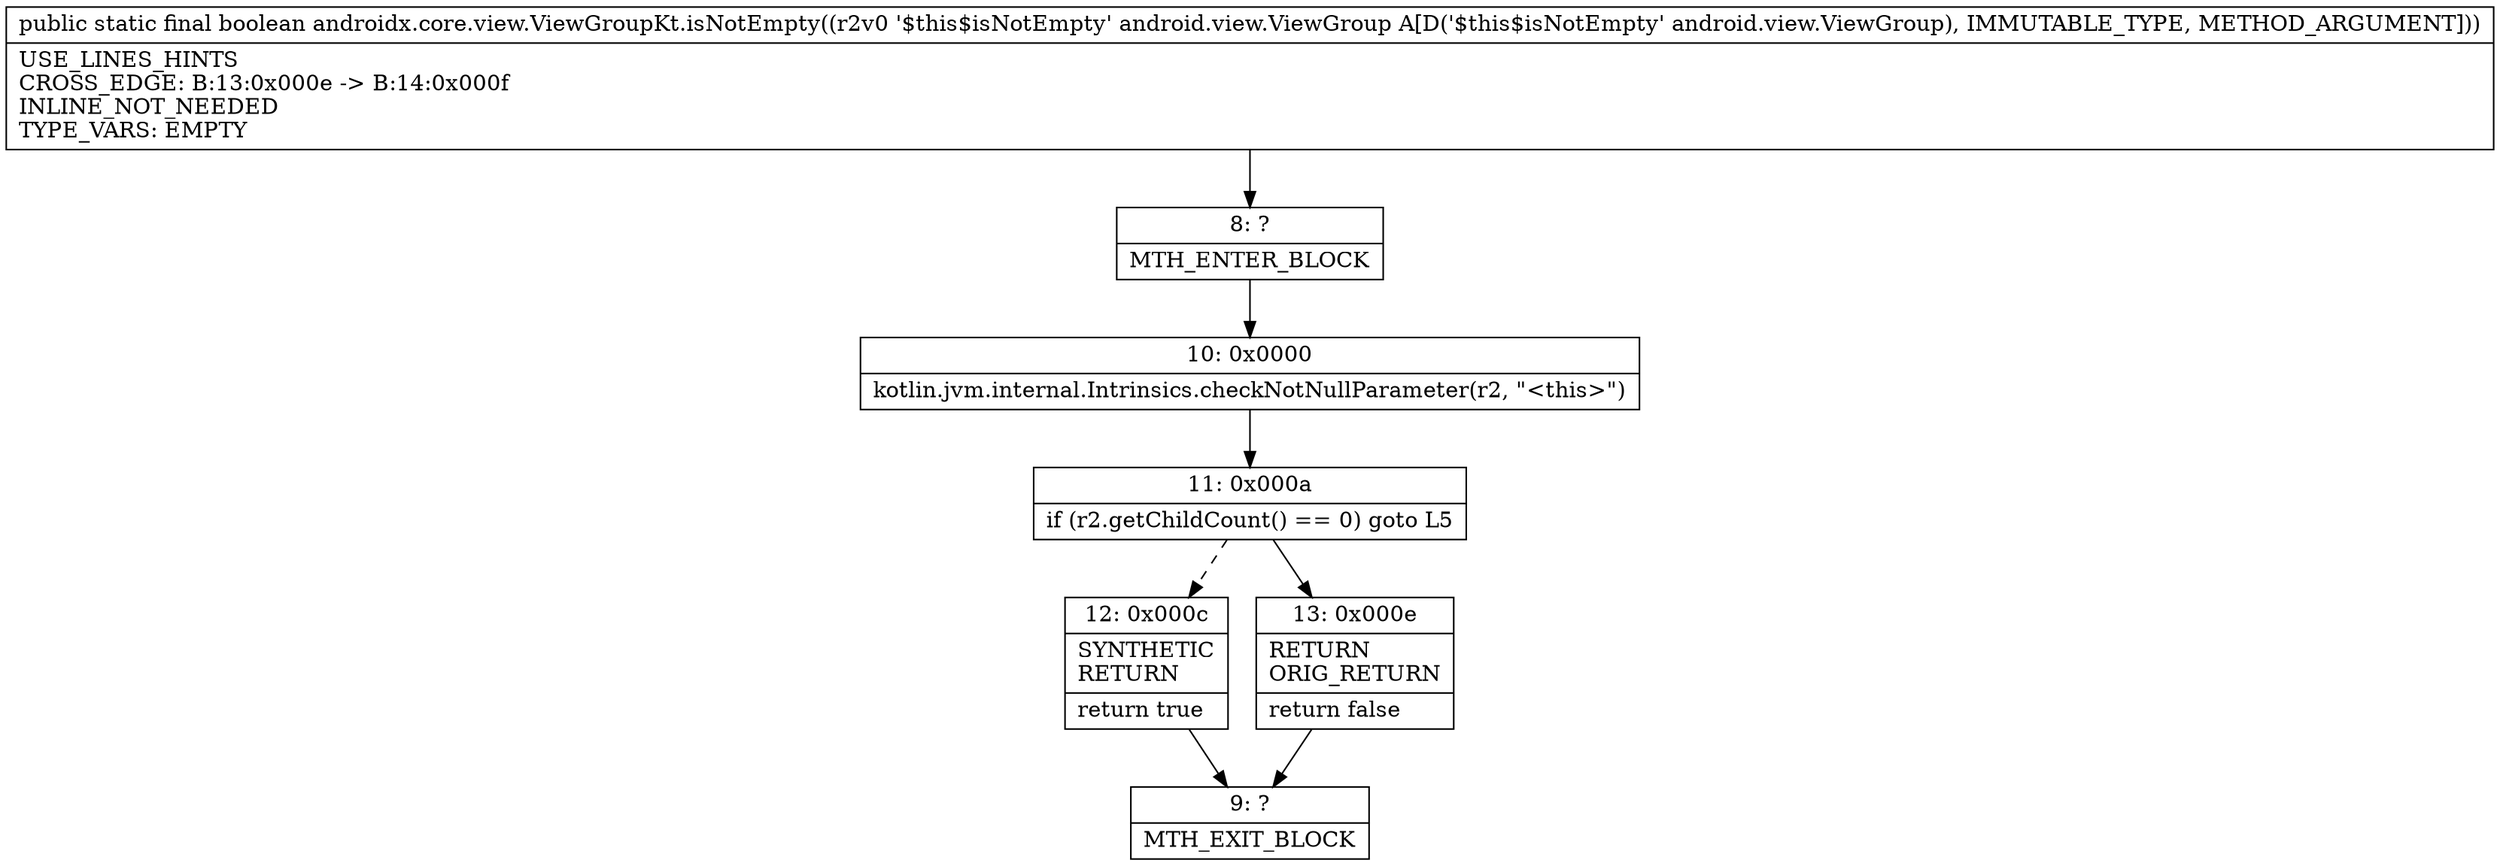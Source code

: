 digraph "CFG forandroidx.core.view.ViewGroupKt.isNotEmpty(Landroid\/view\/ViewGroup;)Z" {
Node_8 [shape=record,label="{8\:\ ?|MTH_ENTER_BLOCK\l}"];
Node_10 [shape=record,label="{10\:\ 0x0000|kotlin.jvm.internal.Intrinsics.checkNotNullParameter(r2, \"\<this\>\")\l}"];
Node_11 [shape=record,label="{11\:\ 0x000a|if (r2.getChildCount() == 0) goto L5\l}"];
Node_12 [shape=record,label="{12\:\ 0x000c|SYNTHETIC\lRETURN\l|return true\l}"];
Node_9 [shape=record,label="{9\:\ ?|MTH_EXIT_BLOCK\l}"];
Node_13 [shape=record,label="{13\:\ 0x000e|RETURN\lORIG_RETURN\l|return false\l}"];
MethodNode[shape=record,label="{public static final boolean androidx.core.view.ViewGroupKt.isNotEmpty((r2v0 '$this$isNotEmpty' android.view.ViewGroup A[D('$this$isNotEmpty' android.view.ViewGroup), IMMUTABLE_TYPE, METHOD_ARGUMENT]))  | USE_LINES_HINTS\lCROSS_EDGE: B:13:0x000e \-\> B:14:0x000f\lINLINE_NOT_NEEDED\lTYPE_VARS: EMPTY\l}"];
MethodNode -> Node_8;Node_8 -> Node_10;
Node_10 -> Node_11;
Node_11 -> Node_12[style=dashed];
Node_11 -> Node_13;
Node_12 -> Node_9;
Node_13 -> Node_9;
}

